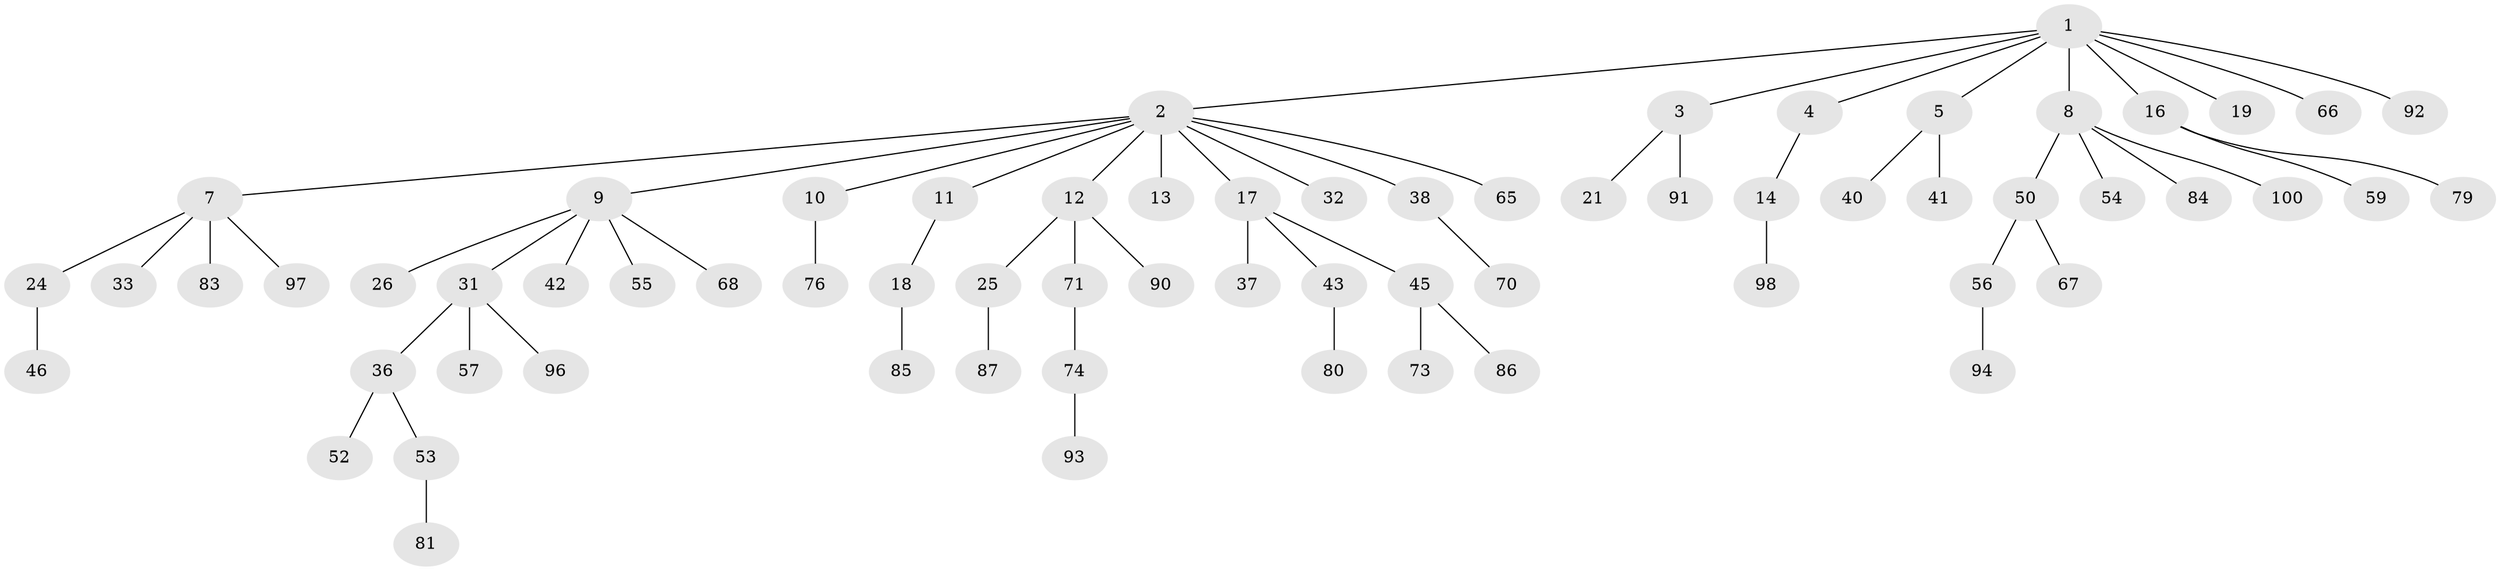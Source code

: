 // original degree distribution, {8: 0.01, 7: 0.01, 3: 0.11, 6: 0.02, 5: 0.01, 4: 0.05, 2: 0.34, 1: 0.45}
// Generated by graph-tools (version 1.1) at 2025/38/02/21/25 10:38:55]
// undirected, 67 vertices, 66 edges
graph export_dot {
graph [start="1"]
  node [color=gray90,style=filled];
  1 [super="+15"];
  2 [super="+6"];
  3 [super="+47"];
  4 [super="+29"];
  5;
  7 [super="+35"];
  8 [super="+60"];
  9 [super="+27"];
  10 [super="+77"];
  11;
  12 [super="+22"];
  13 [super="+28"];
  14 [super="+20"];
  16 [super="+30"];
  17 [super="+34"];
  18 [super="+63"];
  19;
  21 [super="+23"];
  24;
  25 [super="+48"];
  26 [super="+39"];
  31 [super="+64"];
  32 [super="+75"];
  33 [super="+82"];
  36 [super="+49"];
  37;
  38;
  40 [super="+58"];
  41 [super="+72"];
  42;
  43 [super="+44"];
  45 [super="+51"];
  46;
  50;
  52;
  53 [super="+61"];
  54 [super="+78"];
  55;
  56 [super="+69"];
  57;
  59 [super="+62"];
  65;
  66;
  67 [super="+89"];
  68;
  70 [super="+88"];
  71;
  73;
  74 [super="+95"];
  76;
  79;
  80;
  81;
  83;
  84 [super="+99"];
  85;
  86;
  87;
  90;
  91;
  92;
  93;
  94;
  96;
  97;
  98;
  100;
  1 -- 2;
  1 -- 3;
  1 -- 4;
  1 -- 5;
  1 -- 8;
  1 -- 66;
  1 -- 92;
  1 -- 16;
  1 -- 19;
  2 -- 9;
  2 -- 10;
  2 -- 12;
  2 -- 17;
  2 -- 38;
  2 -- 32;
  2 -- 65;
  2 -- 7;
  2 -- 11;
  2 -- 13;
  3 -- 21;
  3 -- 91;
  4 -- 14;
  5 -- 40;
  5 -- 41;
  7 -- 24;
  7 -- 33;
  7 -- 83;
  7 -- 97;
  8 -- 50;
  8 -- 54;
  8 -- 84;
  8 -- 100;
  9 -- 26;
  9 -- 31;
  9 -- 42;
  9 -- 68;
  9 -- 55;
  10 -- 76;
  11 -- 18;
  12 -- 25;
  12 -- 71;
  12 -- 90;
  14 -- 98;
  16 -- 79;
  16 -- 59;
  17 -- 37;
  17 -- 43;
  17 -- 45;
  18 -- 85;
  24 -- 46;
  25 -- 87;
  31 -- 36;
  31 -- 57;
  31 -- 96;
  36 -- 52;
  36 -- 53;
  38 -- 70;
  43 -- 80;
  45 -- 73;
  45 -- 86;
  50 -- 56;
  50 -- 67;
  53 -- 81;
  56 -- 94;
  71 -- 74;
  74 -- 93;
}
